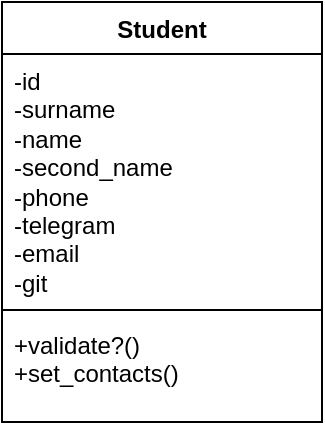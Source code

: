 <mxfile version="24.7.16">
  <diagram name="Страница — 1" id="7oBg_ZWxg5uforOs4Yh_">
    <mxGraphModel dx="1242" dy="895" grid="1" gridSize="10" guides="1" tooltips="1" connect="1" arrows="1" fold="1" page="1" pageScale="1" pageWidth="827" pageHeight="1169" math="0" shadow="0">
      <root>
        <mxCell id="0" />
        <mxCell id="1" parent="0" />
        <mxCell id="Bp12L9OvB1vY6ersKUe6-1" value="Student" style="swimlane;fontStyle=1;align=center;verticalAlign=top;childLayout=stackLayout;horizontal=1;startSize=26;horizontalStack=0;resizeParent=1;resizeParentMax=0;resizeLast=0;collapsible=1;marginBottom=0;whiteSpace=wrap;html=1;" vertex="1" parent="1">
          <mxGeometry x="240" y="120" width="160" height="210" as="geometry" />
        </mxCell>
        <mxCell id="Bp12L9OvB1vY6ersKUe6-2" value="-id&lt;div&gt;-surname&lt;/div&gt;&lt;div&gt;-name&lt;/div&gt;&lt;div&gt;-second_name&lt;/div&gt;&lt;div&gt;-phone&lt;/div&gt;&lt;div&gt;-telegram&lt;/div&gt;&lt;div&gt;-email&lt;/div&gt;&lt;div&gt;-git&lt;/div&gt;" style="text;strokeColor=none;fillColor=none;align=left;verticalAlign=top;spacingLeft=4;spacingRight=4;overflow=hidden;rotatable=0;points=[[0,0.5],[1,0.5]];portConstraint=eastwest;whiteSpace=wrap;html=1;" vertex="1" parent="Bp12L9OvB1vY6ersKUe6-1">
          <mxGeometry y="26" width="160" height="124" as="geometry" />
        </mxCell>
        <mxCell id="Bp12L9OvB1vY6ersKUe6-3" value="" style="line;strokeWidth=1;fillColor=none;align=left;verticalAlign=middle;spacingTop=-1;spacingLeft=3;spacingRight=3;rotatable=0;labelPosition=right;points=[];portConstraint=eastwest;strokeColor=inherit;" vertex="1" parent="Bp12L9OvB1vY6ersKUe6-1">
          <mxGeometry y="150" width="160" height="8" as="geometry" />
        </mxCell>
        <mxCell id="Bp12L9OvB1vY6ersKUe6-4" value="&lt;div&gt;+validate?()&lt;/div&gt;&lt;div&gt;+set_contacts()&lt;/div&gt;&lt;div&gt;&lt;br&gt;&lt;/div&gt;" style="text;strokeColor=none;fillColor=none;align=left;verticalAlign=top;spacingLeft=4;spacingRight=4;overflow=hidden;rotatable=0;points=[[0,0.5],[1,0.5]];portConstraint=eastwest;whiteSpace=wrap;html=1;" vertex="1" parent="Bp12L9OvB1vY6ersKUe6-1">
          <mxGeometry y="158" width="160" height="52" as="geometry" />
        </mxCell>
      </root>
    </mxGraphModel>
  </diagram>
</mxfile>
